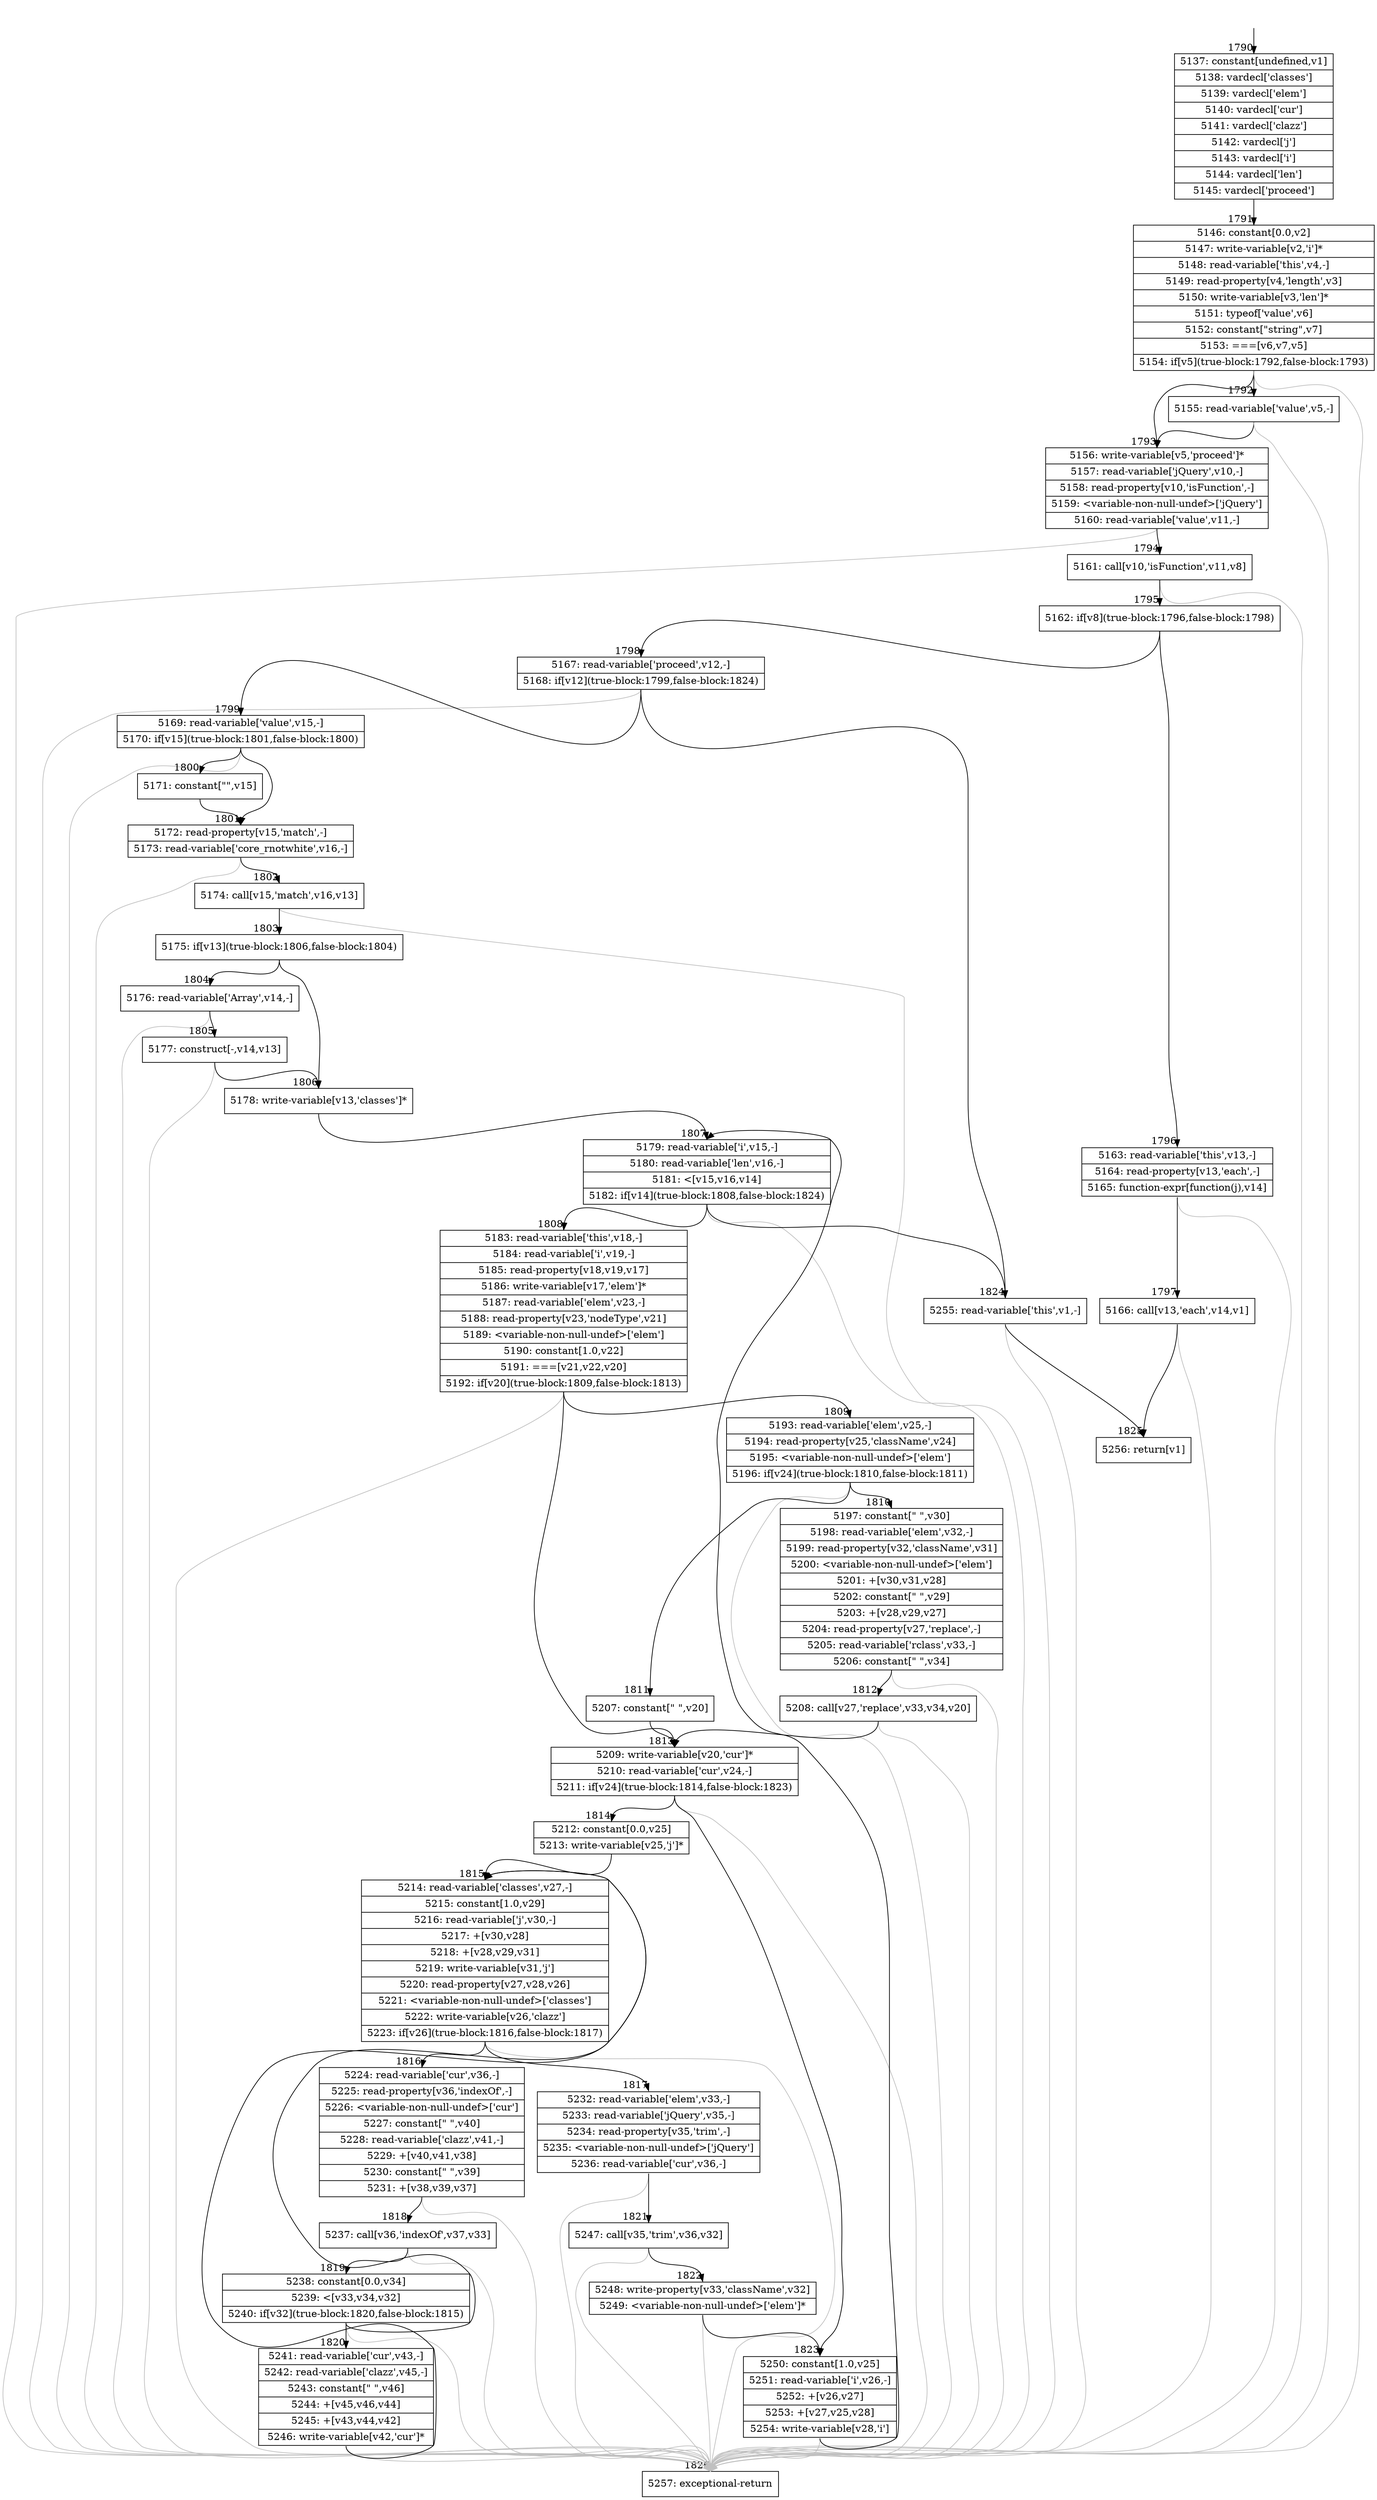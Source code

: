 digraph {
rankdir="TD"
BB_entry129[shape=none,label=""];
BB_entry129 -> BB1790 [tailport=s, headport=n, headlabel="    1790"]
BB1790 [shape=record label="{5137: constant[undefined,v1]|5138: vardecl['classes']|5139: vardecl['elem']|5140: vardecl['cur']|5141: vardecl['clazz']|5142: vardecl['j']|5143: vardecl['i']|5144: vardecl['len']|5145: vardecl['proceed']}" ] 
BB1790 -> BB1791 [tailport=s, headport=n, headlabel="      1791"]
BB1791 [shape=record label="{5146: constant[0.0,v2]|5147: write-variable[v2,'i']*|5148: read-variable['this',v4,-]|5149: read-property[v4,'length',v3]|5150: write-variable[v3,'len']*|5151: typeof['value',v6]|5152: constant[\"string\",v7]|5153: ===[v6,v7,v5]|5154: if[v5](true-block:1792,false-block:1793)}" ] 
BB1791 -> BB1793 [tailport=s, headport=n, headlabel="      1793"]
BB1791 -> BB1792 [tailport=s, headport=n, headlabel="      1792"]
BB1791 -> BB1826 [tailport=s, headport=n, color=gray, headlabel="      1826"]
BB1792 [shape=record label="{5155: read-variable['value',v5,-]}" ] 
BB1792 -> BB1793 [tailport=s, headport=n]
BB1792 -> BB1826 [tailport=s, headport=n, color=gray]
BB1793 [shape=record label="{5156: write-variable[v5,'proceed']*|5157: read-variable['jQuery',v10,-]|5158: read-property[v10,'isFunction',-]|5159: \<variable-non-null-undef\>['jQuery']|5160: read-variable['value',v11,-]}" ] 
BB1793 -> BB1794 [tailport=s, headport=n, headlabel="      1794"]
BB1793 -> BB1826 [tailport=s, headport=n, color=gray]
BB1794 [shape=record label="{5161: call[v10,'isFunction',v11,v8]}" ] 
BB1794 -> BB1795 [tailport=s, headport=n, headlabel="      1795"]
BB1794 -> BB1826 [tailport=s, headport=n, color=gray]
BB1795 [shape=record label="{5162: if[v8](true-block:1796,false-block:1798)}" ] 
BB1795 -> BB1796 [tailport=s, headport=n, headlabel="      1796"]
BB1795 -> BB1798 [tailport=s, headport=n, headlabel="      1798"]
BB1796 [shape=record label="{5163: read-variable['this',v13,-]|5164: read-property[v13,'each',-]|5165: function-expr[function(j),v14]}" ] 
BB1796 -> BB1797 [tailport=s, headport=n, headlabel="      1797"]
BB1796 -> BB1826 [tailport=s, headport=n, color=gray]
BB1797 [shape=record label="{5166: call[v13,'each',v14,v1]}" ] 
BB1797 -> BB1825 [tailport=s, headport=n, headlabel="      1825"]
BB1797 -> BB1826 [tailport=s, headport=n, color=gray]
BB1798 [shape=record label="{5167: read-variable['proceed',v12,-]|5168: if[v12](true-block:1799,false-block:1824)}" ] 
BB1798 -> BB1799 [tailport=s, headport=n, headlabel="      1799"]
BB1798 -> BB1824 [tailport=s, headport=n, headlabel="      1824"]
BB1798 -> BB1826 [tailport=s, headport=n, color=gray]
BB1799 [shape=record label="{5169: read-variable['value',v15,-]|5170: if[v15](true-block:1801,false-block:1800)}" ] 
BB1799 -> BB1801 [tailport=s, headport=n, headlabel="      1801"]
BB1799 -> BB1800 [tailport=s, headport=n, headlabel="      1800"]
BB1799 -> BB1826 [tailport=s, headport=n, color=gray]
BB1800 [shape=record label="{5171: constant[\"\",v15]}" ] 
BB1800 -> BB1801 [tailport=s, headport=n]
BB1801 [shape=record label="{5172: read-property[v15,'match',-]|5173: read-variable['core_rnotwhite',v16,-]}" ] 
BB1801 -> BB1802 [tailport=s, headport=n, headlabel="      1802"]
BB1801 -> BB1826 [tailport=s, headport=n, color=gray]
BB1802 [shape=record label="{5174: call[v15,'match',v16,v13]}" ] 
BB1802 -> BB1803 [tailport=s, headport=n, headlabel="      1803"]
BB1802 -> BB1826 [tailport=s, headport=n, color=gray]
BB1803 [shape=record label="{5175: if[v13](true-block:1806,false-block:1804)}" ] 
BB1803 -> BB1806 [tailport=s, headport=n, headlabel="      1806"]
BB1803 -> BB1804 [tailport=s, headport=n, headlabel="      1804"]
BB1804 [shape=record label="{5176: read-variable['Array',v14,-]}" ] 
BB1804 -> BB1805 [tailport=s, headport=n, headlabel="      1805"]
BB1804 -> BB1826 [tailport=s, headport=n, color=gray]
BB1805 [shape=record label="{5177: construct[-,v14,v13]}" ] 
BB1805 -> BB1806 [tailport=s, headport=n]
BB1805 -> BB1826 [tailport=s, headport=n, color=gray]
BB1806 [shape=record label="{5178: write-variable[v13,'classes']*}" ] 
BB1806 -> BB1807 [tailport=s, headport=n, headlabel="      1807"]
BB1807 [shape=record label="{5179: read-variable['i',v15,-]|5180: read-variable['len',v16,-]|5181: \<[v15,v16,v14]|5182: if[v14](true-block:1808,false-block:1824)}" ] 
BB1807 -> BB1808 [tailport=s, headport=n, headlabel="      1808"]
BB1807 -> BB1824 [tailport=s, headport=n]
BB1807 -> BB1826 [tailport=s, headport=n, color=gray]
BB1808 [shape=record label="{5183: read-variable['this',v18,-]|5184: read-variable['i',v19,-]|5185: read-property[v18,v19,v17]|5186: write-variable[v17,'elem']*|5187: read-variable['elem',v23,-]|5188: read-property[v23,'nodeType',v21]|5189: \<variable-non-null-undef\>['elem']|5190: constant[1.0,v22]|5191: ===[v21,v22,v20]|5192: if[v20](true-block:1809,false-block:1813)}" ] 
BB1808 -> BB1813 [tailport=s, headport=n, headlabel="      1813"]
BB1808 -> BB1809 [tailport=s, headport=n, headlabel="      1809"]
BB1808 -> BB1826 [tailport=s, headport=n, color=gray]
BB1809 [shape=record label="{5193: read-variable['elem',v25,-]|5194: read-property[v25,'className',v24]|5195: \<variable-non-null-undef\>['elem']|5196: if[v24](true-block:1810,false-block:1811)}" ] 
BB1809 -> BB1810 [tailport=s, headport=n, headlabel="      1810"]
BB1809 -> BB1811 [tailport=s, headport=n, headlabel="      1811"]
BB1809 -> BB1826 [tailport=s, headport=n, color=gray]
BB1810 [shape=record label="{5197: constant[\" \",v30]|5198: read-variable['elem',v32,-]|5199: read-property[v32,'className',v31]|5200: \<variable-non-null-undef\>['elem']|5201: +[v30,v31,v28]|5202: constant[\" \",v29]|5203: +[v28,v29,v27]|5204: read-property[v27,'replace',-]|5205: read-variable['rclass',v33,-]|5206: constant[\" \",v34]}" ] 
BB1810 -> BB1812 [tailport=s, headport=n, headlabel="      1812"]
BB1810 -> BB1826 [tailport=s, headport=n, color=gray]
BB1811 [shape=record label="{5207: constant[\" \",v20]}" ] 
BB1811 -> BB1813 [tailport=s, headport=n]
BB1812 [shape=record label="{5208: call[v27,'replace',v33,v34,v20]}" ] 
BB1812 -> BB1813 [tailport=s, headport=n]
BB1812 -> BB1826 [tailport=s, headport=n, color=gray]
BB1813 [shape=record label="{5209: write-variable[v20,'cur']*|5210: read-variable['cur',v24,-]|5211: if[v24](true-block:1814,false-block:1823)}" ] 
BB1813 -> BB1814 [tailport=s, headport=n, headlabel="      1814"]
BB1813 -> BB1823 [tailport=s, headport=n, headlabel="      1823"]
BB1813 -> BB1826 [tailport=s, headport=n, color=gray]
BB1814 [shape=record label="{5212: constant[0.0,v25]|5213: write-variable[v25,'j']*}" ] 
BB1814 -> BB1815 [tailport=s, headport=n, headlabel="      1815"]
BB1815 [shape=record label="{5214: read-variable['classes',v27,-]|5215: constant[1.0,v29]|5216: read-variable['j',v30,-]|5217: +[v30,v28]|5218: +[v28,v29,v31]|5219: write-variable[v31,'j']|5220: read-property[v27,v28,v26]|5221: \<variable-non-null-undef\>['classes']|5222: write-variable[v26,'clazz']|5223: if[v26](true-block:1816,false-block:1817)}" ] 
BB1815 -> BB1816 [tailport=s, headport=n, headlabel="      1816"]
BB1815 -> BB1817 [tailport=s, headport=n, headlabel="      1817"]
BB1815 -> BB1826 [tailport=s, headport=n, color=gray]
BB1816 [shape=record label="{5224: read-variable['cur',v36,-]|5225: read-property[v36,'indexOf',-]|5226: \<variable-non-null-undef\>['cur']|5227: constant[\" \",v40]|5228: read-variable['clazz',v41,-]|5229: +[v40,v41,v38]|5230: constant[\" \",v39]|5231: +[v38,v39,v37]}" ] 
BB1816 -> BB1818 [tailport=s, headport=n, headlabel="      1818"]
BB1816 -> BB1826 [tailport=s, headport=n, color=gray]
BB1817 [shape=record label="{5232: read-variable['elem',v33,-]|5233: read-variable['jQuery',v35,-]|5234: read-property[v35,'trim',-]|5235: \<variable-non-null-undef\>['jQuery']|5236: read-variable['cur',v36,-]}" ] 
BB1817 -> BB1821 [tailport=s, headport=n, headlabel="      1821"]
BB1817 -> BB1826 [tailport=s, headport=n, color=gray]
BB1818 [shape=record label="{5237: call[v36,'indexOf',v37,v33]}" ] 
BB1818 -> BB1819 [tailport=s, headport=n, headlabel="      1819"]
BB1818 -> BB1826 [tailport=s, headport=n, color=gray]
BB1819 [shape=record label="{5238: constant[0.0,v34]|5239: \<[v33,v34,v32]|5240: if[v32](true-block:1820,false-block:1815)}" ] 
BB1819 -> BB1820 [tailport=s, headport=n, headlabel="      1820"]
BB1819 -> BB1815 [tailport=s, headport=n]
BB1819 -> BB1826 [tailport=s, headport=n, color=gray]
BB1820 [shape=record label="{5241: read-variable['cur',v43,-]|5242: read-variable['clazz',v45,-]|5243: constant[\" \",v46]|5244: +[v45,v46,v44]|5245: +[v43,v44,v42]|5246: write-variable[v42,'cur']*}" ] 
BB1820 -> BB1815 [tailport=s, headport=n]
BB1820 -> BB1826 [tailport=s, headport=n, color=gray]
BB1821 [shape=record label="{5247: call[v35,'trim',v36,v32]}" ] 
BB1821 -> BB1822 [tailport=s, headport=n, headlabel="      1822"]
BB1821 -> BB1826 [tailport=s, headport=n, color=gray]
BB1822 [shape=record label="{5248: write-property[v33,'className',v32]|5249: \<variable-non-null-undef\>['elem']*}" ] 
BB1822 -> BB1823 [tailport=s, headport=n]
BB1822 -> BB1826 [tailport=s, headport=n, color=gray]
BB1823 [shape=record label="{5250: constant[1.0,v25]|5251: read-variable['i',v26,-]|5252: +[v26,v27]|5253: +[v27,v25,v28]|5254: write-variable[v28,'i']}" ] 
BB1823 -> BB1807 [tailport=s, headport=n]
BB1823 -> BB1826 [tailport=s, headport=n, color=gray]
BB1824 [shape=record label="{5255: read-variable['this',v1,-]}" ] 
BB1824 -> BB1825 [tailport=s, headport=n]
BB1824 -> BB1826 [tailport=s, headport=n, color=gray]
BB1825 [shape=record label="{5256: return[v1]}" ] 
BB1826 [shape=record label="{5257: exceptional-return}" ] 
}
